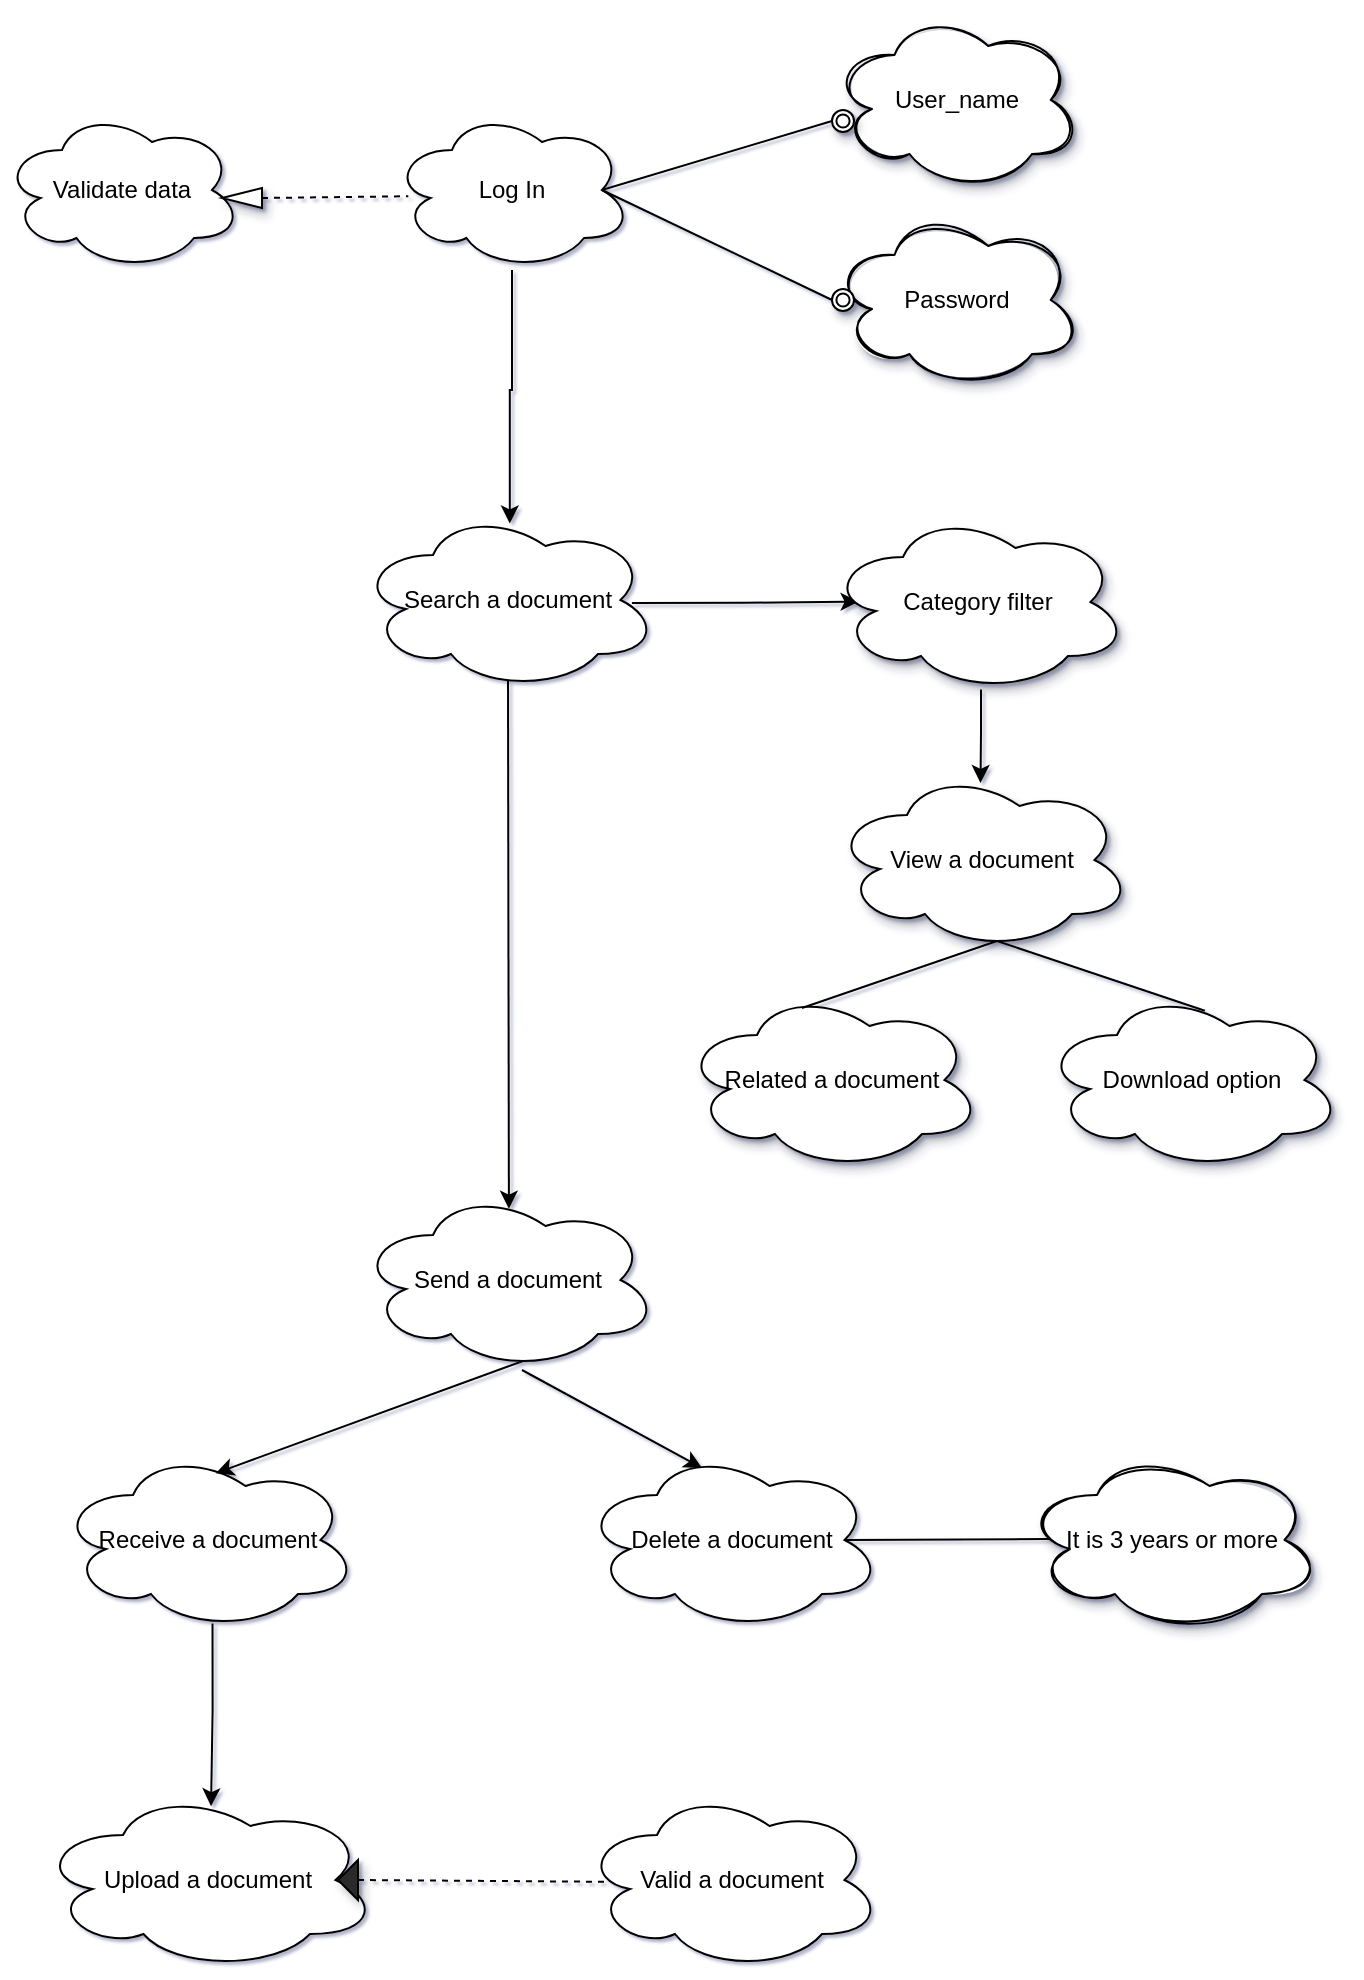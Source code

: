 <mxfile>
    <diagram id="9j_BvTXNgWIEliqtP8Qc" name="Page-1">
        <mxGraphModel dx="562" dy="430" grid="1" gridSize="10" guides="1" tooltips="1" connect="1" arrows="1" fold="1" page="1" pageScale="1" pageWidth="827" pageHeight="1169" background="none" math="0" shadow="1">
            <root>
                <mxCell id="0"/>
                <mxCell id="1" parent="0"/>
                <mxCell id="19" style="edgeStyle=orthogonalEdgeStyle;rounded=0;orthogonalLoop=1;jettySize=auto;html=1;entryX=0.506;entryY=0.075;entryDx=0;entryDy=0;entryPerimeter=0;" parent="1" source="2" target="3" edge="1">
                    <mxGeometry relative="1" as="geometry"/>
                </mxCell>
                <mxCell id="2" value="Log In" style="ellipse;shape=cloud;whiteSpace=wrap;html=1;shadow=0;" parent="1" vertex="1">
                    <mxGeometry x="235" y="190" width="120" height="80" as="geometry"/>
                </mxCell>
                <mxCell id="26" style="edgeStyle=orthogonalEdgeStyle;rounded=0;orthogonalLoop=1;jettySize=auto;html=1;entryX=0.102;entryY=0.498;entryDx=0;entryDy=0;entryPerimeter=0;exitX=0.913;exitY=0.516;exitDx=0;exitDy=0;exitPerimeter=0;" parent="1" source="3" target="14" edge="1">
                    <mxGeometry relative="1" as="geometry"/>
                </mxCell>
                <mxCell id="33" style="edgeStyle=orthogonalEdgeStyle;rounded=0;orthogonalLoop=1;jettySize=auto;html=1;entryX=0.503;entryY=0.104;entryDx=0;entryDy=0;entryPerimeter=0;" parent="1" target="7" edge="1">
                    <mxGeometry relative="1" as="geometry">
                        <mxPoint x="293" y="470" as="sourcePoint"/>
                    </mxGeometry>
                </mxCell>
                <mxCell id="3" value="Search a document" style="ellipse;shape=cloud;whiteSpace=wrap;html=1;shadow=0;" parent="1" vertex="1">
                    <mxGeometry x="218" y="390" width="150" height="90" as="geometry"/>
                </mxCell>
                <mxCell id="4" value="View a document" style="ellipse;shape=cloud;whiteSpace=wrap;html=1;shadow=1;" parent="1" vertex="1">
                    <mxGeometry x="455" y="520" width="150" height="90" as="geometry"/>
                </mxCell>
                <mxCell id="5" value="Download option" style="ellipse;shape=cloud;whiteSpace=wrap;html=1;shadow=1;" parent="1" vertex="1">
                    <mxGeometry x="560" y="630" width="150" height="90" as="geometry"/>
                </mxCell>
                <mxCell id="6" value="Related a document" style="ellipse;shape=cloud;whiteSpace=wrap;html=1;shadow=1;" parent="1" vertex="1">
                    <mxGeometry x="380" y="630" width="150" height="90" as="geometry"/>
                </mxCell>
                <mxCell id="7" value="Send a document" style="ellipse;shape=cloud;whiteSpace=wrap;html=1;shadow=0;" parent="1" vertex="1">
                    <mxGeometry x="218" y="730" width="150" height="90" as="geometry"/>
                </mxCell>
                <mxCell id="39" style="edgeStyle=orthogonalEdgeStyle;rounded=0;orthogonalLoop=1;jettySize=auto;html=1;entryX=0.509;entryY=0.09;entryDx=0;entryDy=0;entryPerimeter=0;exitX=0.515;exitY=0.964;exitDx=0;exitDy=0;exitPerimeter=0;" parent="1" source="8" target="9" edge="1">
                    <mxGeometry relative="1" as="geometry"/>
                </mxCell>
                <mxCell id="8" value="Receive a document" style="ellipse;shape=cloud;whiteSpace=wrap;html=1;shadow=0;" parent="1" vertex="1">
                    <mxGeometry x="68" y="860" width="150" height="90" as="geometry"/>
                </mxCell>
                <mxCell id="9" value="Upload a document" style="ellipse;shape=cloud;whiteSpace=wrap;html=1;shadow=0;" parent="1" vertex="1">
                    <mxGeometry x="58" y="1030" width="170" height="90" as="geometry"/>
                </mxCell>
                <mxCell id="10" value="Valid a document" style="ellipse;shape=cloud;whiteSpace=wrap;html=1;shadow=0;" parent="1" vertex="1">
                    <mxGeometry x="330" y="1030" width="150" height="90" as="geometry"/>
                </mxCell>
                <mxCell id="11" value="Validate data" style="ellipse;shape=cloud;whiteSpace=wrap;html=1;shadow=0;" parent="1" vertex="1">
                    <mxGeometry x="40" y="190" width="120" height="80" as="geometry"/>
                </mxCell>
                <mxCell id="12" value="User_name" style="ellipse;shape=cloud;whiteSpace=wrap;html=1;shadow=1;sketch=1;" parent="1" vertex="1">
                    <mxGeometry x="455" y="140" width="125" height="90" as="geometry"/>
                </mxCell>
                <mxCell id="13" value="Password" style="ellipse;shape=cloud;whiteSpace=wrap;html=1;shadow=1;sketch=1;" parent="1" vertex="1">
                    <mxGeometry x="455" y="240" width="125" height="90" as="geometry"/>
                </mxCell>
                <mxCell id="27" style="edgeStyle=orthogonalEdgeStyle;rounded=0;orthogonalLoop=1;jettySize=auto;html=1;entryX=0.495;entryY=0.072;entryDx=0;entryDy=0;entryPerimeter=0;exitX=0.51;exitY=0.986;exitDx=0;exitDy=0;exitPerimeter=0;" parent="1" source="14" target="4" edge="1">
                    <mxGeometry relative="1" as="geometry"/>
                </mxCell>
                <mxCell id="14" value="Category filter" style="ellipse;shape=cloud;whiteSpace=wrap;html=1;shadow=1;" parent="1" vertex="1">
                    <mxGeometry x="453" y="391" width="150" height="90" as="geometry"/>
                </mxCell>
                <mxCell id="15" value="Delete a document" style="ellipse;shape=cloud;whiteSpace=wrap;html=1;shadow=0;" parent="1" vertex="1">
                    <mxGeometry x="330" y="860" width="150" height="90" as="geometry"/>
                </mxCell>
                <mxCell id="16" value="It is 3 years or more" style="ellipse;shape=cloud;whiteSpace=wrap;html=1;shadow=1;sketch=1;" parent="1" vertex="1">
                    <mxGeometry x="550" y="860" width="150" height="90" as="geometry"/>
                </mxCell>
                <mxCell id="17" value="" style="endArrow=none;dashed=1;html=1;entryX=0.068;entryY=0.539;entryDx=0;entryDy=0;entryPerimeter=0;exitX=0;exitY=0.5;exitDx=0;exitDy=0;" parent="1" source="18" target="2" edge="1">
                    <mxGeometry width="50" height="50" relative="1" as="geometry">
                        <mxPoint x="210" y="233" as="sourcePoint"/>
                        <mxPoint x="240" y="230" as="targetPoint"/>
                    </mxGeometry>
                </mxCell>
                <mxCell id="18" value="" style="triangle;whiteSpace=wrap;html=1;shadow=1;sketch=0;gradientColor=none;rotation=-180;" parent="1" vertex="1">
                    <mxGeometry x="150" y="229" width="20" height="10" as="geometry"/>
                </mxCell>
                <mxCell id="20" value="" style="ellipse;shape=doubleEllipse;whiteSpace=wrap;html=1;aspect=fixed;shadow=1;sketch=0;gradientColor=none;" parent="1" vertex="1">
                    <mxGeometry x="455" y="190" width="11" height="11" as="geometry"/>
                </mxCell>
                <mxCell id="22" value="" style="endArrow=none;html=1;exitX=0.875;exitY=0.5;exitDx=0;exitDy=0;exitPerimeter=0;entryX=0;entryY=0.5;entryDx=0;entryDy=0;" parent="1" source="2" target="20" edge="1">
                    <mxGeometry width="50" height="50" relative="1" as="geometry">
                        <mxPoint x="360" y="270" as="sourcePoint"/>
                        <mxPoint x="410" y="220" as="targetPoint"/>
                    </mxGeometry>
                </mxCell>
                <mxCell id="23" value="" style="ellipse;shape=doubleEllipse;whiteSpace=wrap;html=1;aspect=fixed;shadow=1;sketch=0;gradientColor=none;" parent="1" vertex="1">
                    <mxGeometry x="455" y="279.5" width="11" height="11" as="geometry"/>
                </mxCell>
                <mxCell id="24" value="" style="endArrow=none;html=1;exitX=0;exitY=0.5;exitDx=0;exitDy=0;" parent="1" source="23" edge="1">
                    <mxGeometry width="50" height="50" relative="1" as="geometry">
                        <mxPoint x="370" y="330" as="sourcePoint"/>
                        <mxPoint x="340" y="230" as="targetPoint"/>
                    </mxGeometry>
                </mxCell>
                <mxCell id="28" value="" style="endArrow=none;html=1;exitX=0.543;exitY=0.115;exitDx=0;exitDy=0;exitPerimeter=0;entryX=0.55;entryY=0.95;entryDx=0;entryDy=0;entryPerimeter=0;" parent="1" source="5" target="4" edge="1">
                    <mxGeometry width="50" height="50" relative="1" as="geometry">
                        <mxPoint x="608" y="630" as="sourcePoint"/>
                        <mxPoint x="658" y="580" as="targetPoint"/>
                    </mxGeometry>
                </mxCell>
                <mxCell id="32" value="" style="endArrow=none;html=1;entryX=0.55;entryY=0.95;entryDx=0;entryDy=0;entryPerimeter=0;exitX=0.4;exitY=0.1;exitDx=0;exitDy=0;exitPerimeter=0;" parent="1" source="6" target="4" edge="1">
                    <mxGeometry width="50" height="50" relative="1" as="geometry">
                        <mxPoint x="474" y="648" as="sourcePoint"/>
                        <mxPoint x="350" y="630" as="targetPoint"/>
                    </mxGeometry>
                </mxCell>
                <mxCell id="35" value="" style="endArrow=classic;html=1;exitX=0.55;exitY=0.95;exitDx=0;exitDy=0;exitPerimeter=0;entryX=0.526;entryY=0.129;entryDx=0;entryDy=0;entryPerimeter=0;" parent="1" source="7" target="8" edge="1">
                    <mxGeometry width="50" height="50" relative="1" as="geometry">
                        <mxPoint x="240" y="910" as="sourcePoint"/>
                        <mxPoint x="290" y="860" as="targetPoint"/>
                    </mxGeometry>
                </mxCell>
                <mxCell id="37" value="" style="endArrow=classic;html=1;entryX=0.4;entryY=0.1;entryDx=0;entryDy=0;entryPerimeter=0;" parent="1" target="15" edge="1">
                    <mxGeometry width="50" height="50" relative="1" as="geometry">
                        <mxPoint x="300" y="820" as="sourcePoint"/>
                        <mxPoint x="340" y="940" as="targetPoint"/>
                    </mxGeometry>
                </mxCell>
                <mxCell id="38" value="" style="endArrow=none;html=1;exitX=0.875;exitY=0.5;exitDx=0;exitDy=0;exitPerimeter=0;entryX=0.092;entryY=0.495;entryDx=0;entryDy=0;entryPerimeter=0;" parent="1" source="15" target="16" edge="1">
                    <mxGeometry width="50" height="50" relative="1" as="geometry">
                        <mxPoint x="510" y="910" as="sourcePoint"/>
                        <mxPoint x="560" y="860" as="targetPoint"/>
                    </mxGeometry>
                </mxCell>
                <mxCell id="40" value="" style="triangle;whiteSpace=wrap;html=1;shadow=1;sketch=0;fillColor=#2a2a2a;gradientColor=none;rotation=-180;rounded=0;" parent="1" vertex="1">
                    <mxGeometry x="208" y="1065" width="10" height="20" as="geometry"/>
                </mxCell>
                <mxCell id="41" value="" style="endArrow=none;dashed=1;html=1;exitX=0;exitY=0.5;exitDx=0;exitDy=0;entryX=0.091;entryY=0.51;entryDx=0;entryDy=0;entryPerimeter=0;" parent="1" source="40" target="10" edge="1">
                    <mxGeometry width="50" height="50" relative="1" as="geometry">
                        <mxPoint x="240" y="1110" as="sourcePoint"/>
                        <mxPoint x="290" y="1060" as="targetPoint"/>
                    </mxGeometry>
                </mxCell>
            </root>
        </mxGraphModel>
    </diagram>
</mxfile>